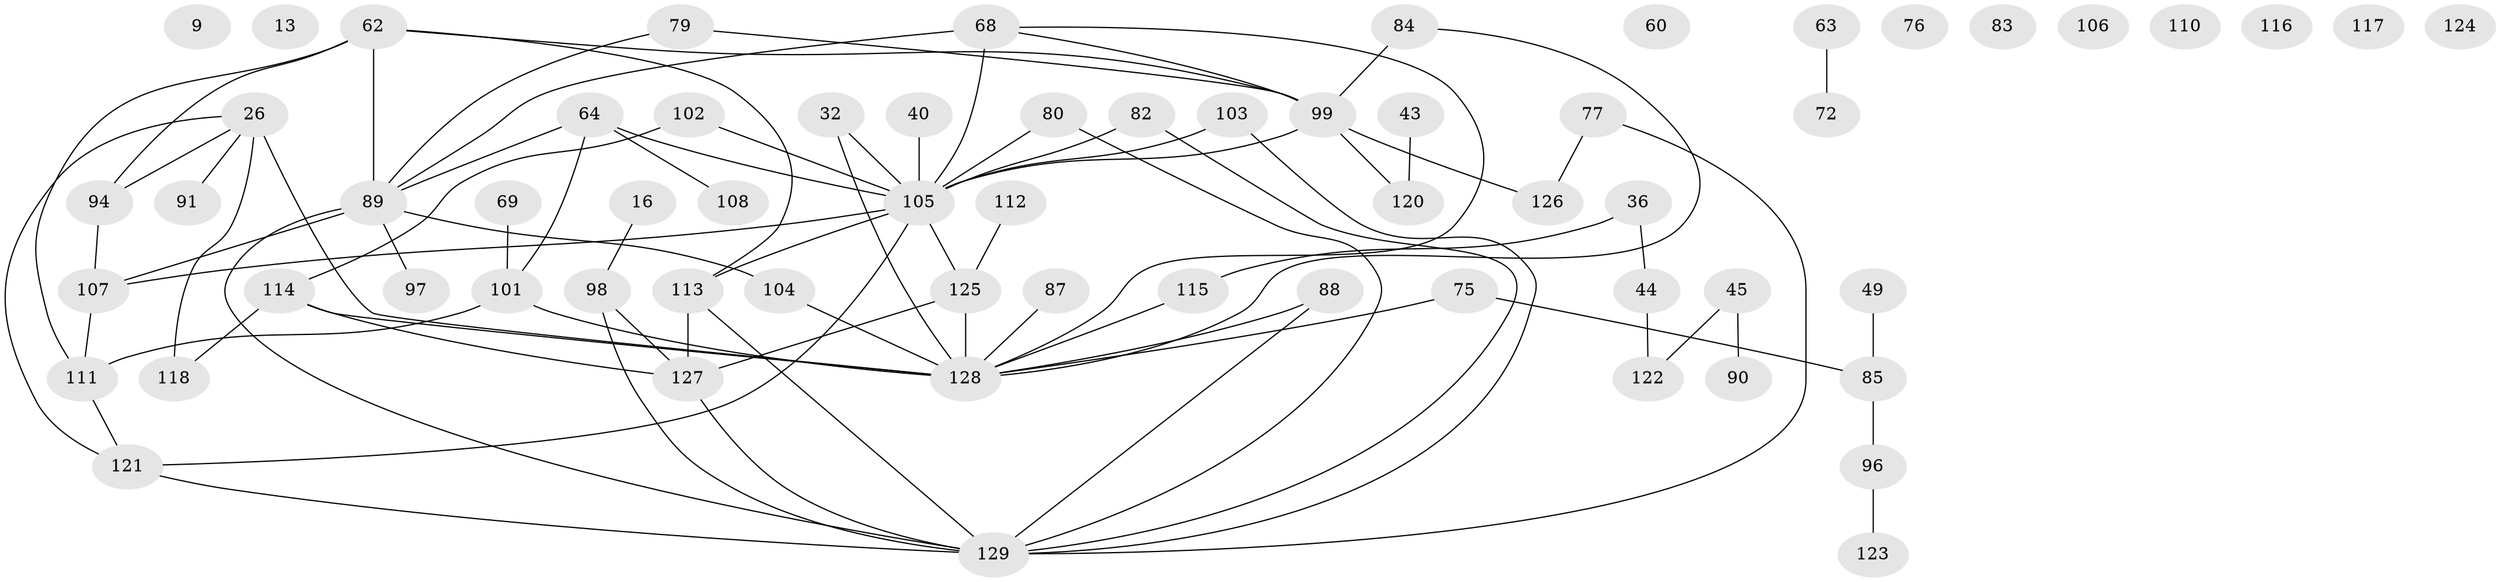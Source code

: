// original degree distribution, {3: 0.17054263565891473, 5: 0.09302325581395349, 2: 0.35658914728682173, 1: 0.15503875968992248, 0: 0.06976744186046512, 4: 0.12403100775193798, 6: 0.031007751937984496}
// Generated by graph-tools (version 1.1) at 2025/39/03/09/25 04:39:27]
// undirected, 64 vertices, 82 edges
graph export_dot {
graph [start="1"]
  node [color=gray90,style=filled];
  9;
  13;
  16 [super="+3"];
  26 [super="+15+20"];
  32;
  36;
  40;
  43;
  44;
  45;
  49 [super="+33"];
  60;
  62 [super="+56"];
  63;
  64;
  68 [super="+10+54"];
  69;
  72;
  75;
  76;
  77 [super="+28"];
  79;
  80;
  82;
  83 [super="+7"];
  84;
  85;
  87;
  88;
  89 [super="+23+51+78"];
  90;
  91;
  94;
  96 [super="+39"];
  97;
  98;
  99 [super="+2"];
  101 [super="+41+46+66+4"];
  102;
  103 [super="+93"];
  104;
  105 [super="+11+70+58+92"];
  106;
  107 [super="+34+95"];
  108;
  110;
  111 [super="+29"];
  112 [super="+35"];
  113 [super="+8"];
  114 [super="+14+22+100"];
  115;
  116;
  117;
  118;
  120;
  121 [super="+57+71"];
  122;
  123;
  124;
  125 [super="+5"];
  126;
  127 [super="+119"];
  128 [super="+42+24+61+109"];
  129 [super="+1+38+86+81"];
  16 -- 98 [weight=2];
  26 -- 91;
  26 -- 121;
  26 -- 118;
  26 -- 128 [weight=3];
  26 -- 94;
  32 -- 128;
  32 -- 105;
  36 -- 44;
  36 -- 115;
  40 -- 105;
  43 -- 120;
  44 -- 122;
  45 -- 90;
  45 -- 122;
  49 -- 85;
  62 -- 89;
  62 -- 94;
  62 -- 113;
  62 -- 111;
  62 -- 99;
  63 -- 72;
  64 -- 101;
  64 -- 108;
  64 -- 89;
  64 -- 105;
  68 -- 99;
  68 -- 128;
  68 -- 89;
  68 -- 105 [weight=2];
  69 -- 101;
  75 -- 85;
  75 -- 128;
  77 -- 129;
  77 -- 126;
  79 -- 89;
  79 -- 99;
  80 -- 105;
  80 -- 129;
  82 -- 129;
  82 -- 105;
  84 -- 99;
  84 -- 128;
  85 -- 96 [weight=2];
  87 -- 128;
  88 -- 128;
  88 -- 129;
  89 -- 107 [weight=3];
  89 -- 97;
  89 -- 104;
  89 -- 129;
  94 -- 107;
  96 -- 123;
  98 -- 127;
  98 -- 129;
  99 -- 120 [weight=2];
  99 -- 126;
  99 -- 105;
  101 -- 111 [weight=2];
  101 -- 128;
  102 -- 114;
  102 -- 105;
  103 -- 129;
  103 -- 105 [weight=2];
  104 -- 128;
  105 -- 121;
  105 -- 113 [weight=2];
  105 -- 107 [weight=3];
  105 -- 125;
  107 -- 111;
  111 -- 121;
  112 -- 125;
  113 -- 127 [weight=2];
  113 -- 129;
  114 -- 127 [weight=2];
  114 -- 118;
  114 -- 128;
  115 -- 128;
  121 -- 129;
  125 -- 127;
  125 -- 128;
  127 -- 129;
}
